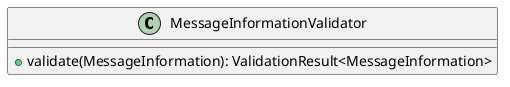 @startuml

    class MessageInformationValidator [[MessageInformationValidator.html]] {
        +validate(MessageInformation): ValidationResult<MessageInformation>
    }

@enduml

